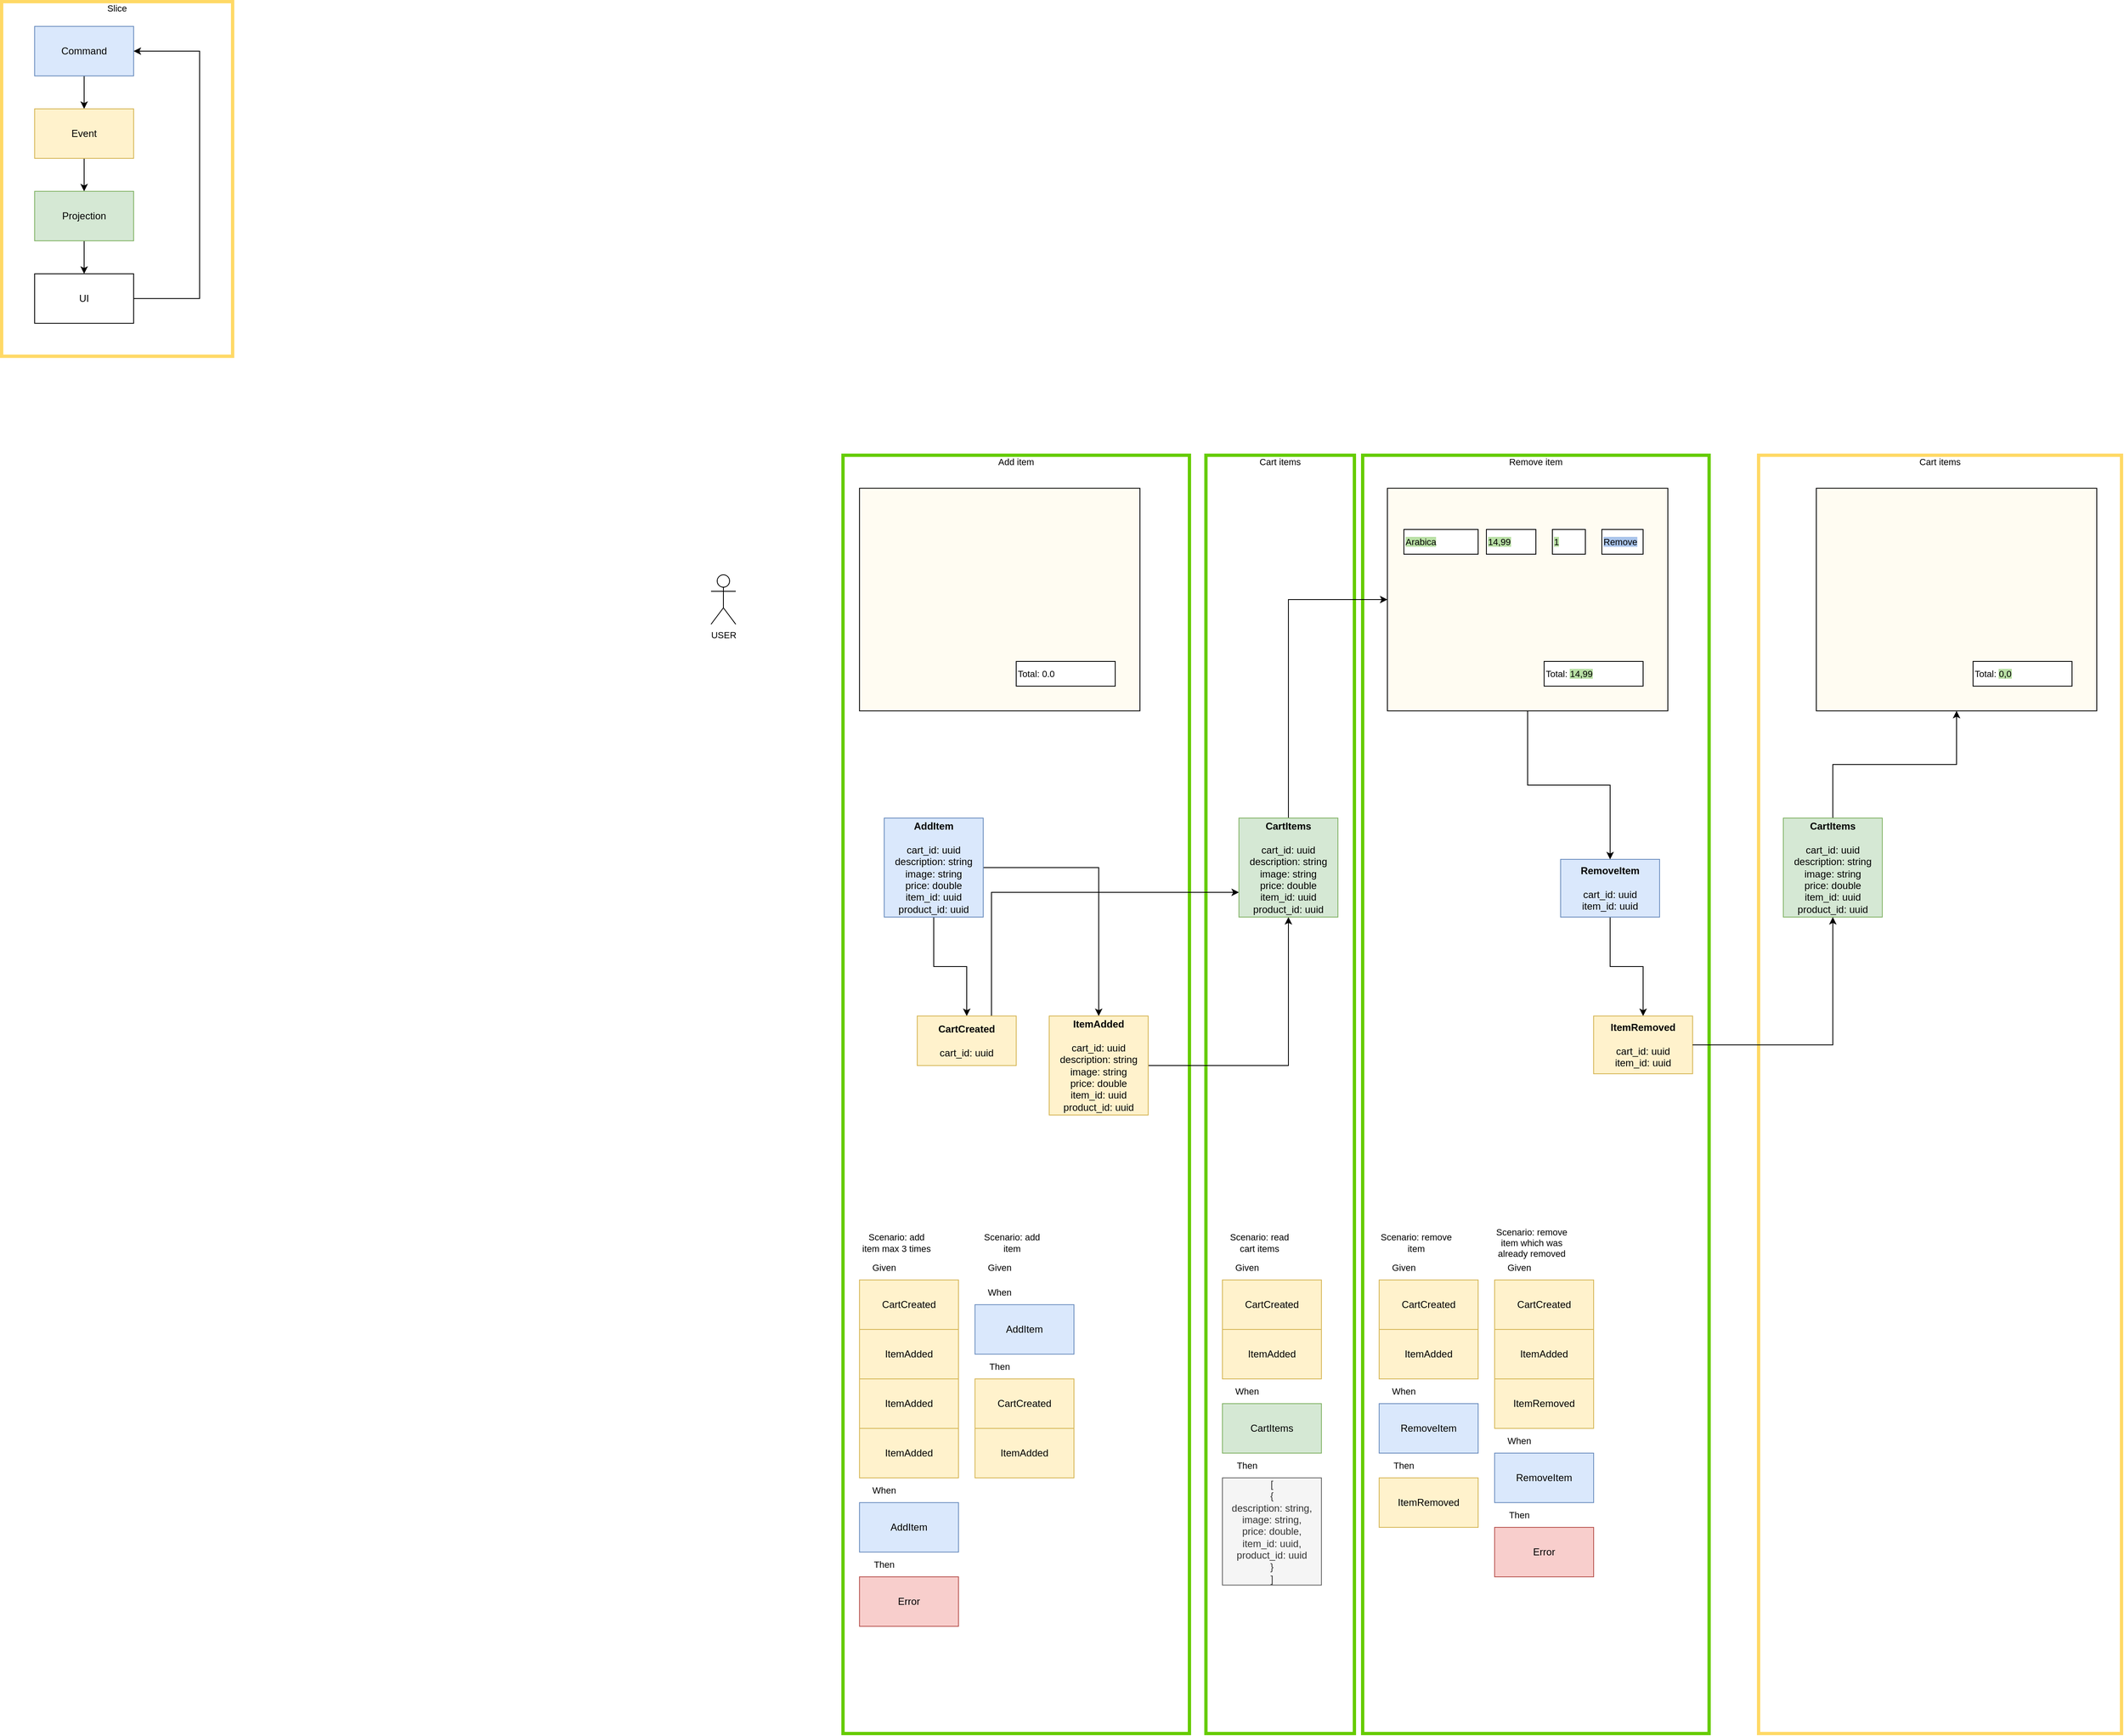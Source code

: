 <mxfile version="26.1.1">
  <diagram name="Sida-1" id="TrfKYCtM4LX_KNFkHv2a">
    <mxGraphModel dx="2280" dy="1651" grid="1" gridSize="10" guides="1" tooltips="1" connect="1" arrows="1" fold="1" page="1" pageScale="1" pageWidth="4681" pageHeight="3300" math="0" shadow="0">
      <root>
        <mxCell id="0" />
        <mxCell id="cvKRPJywNSSaQHl2xb0Q-17" value="Slices" parent="0" />
        <mxCell id="cvKRPJywNSSaQHl2xb0Q-16" value="&lt;span&gt;Slice&lt;/span&gt;" style="rounded=0;whiteSpace=wrap;html=1;fontFamily=Helvetica;fontSize=11;fontColor=default;labelBackgroundColor=none;fillColor=none;strokeWidth=4;strokeColor=#FFD966;labelPosition=center;verticalLabelPosition=top;align=center;verticalAlign=bottom;spacingTop=0;spacingBottom=-17;" vertex="1" parent="cvKRPJywNSSaQHl2xb0Q-17">
          <mxGeometry x="40" y="170" width="280" height="430" as="geometry" />
        </mxCell>
        <mxCell id="cvKRPJywNSSaQHl2xb0Q-18" value="&lt;span&gt;Add item&lt;/span&gt;" style="rounded=0;whiteSpace=wrap;html=1;fontFamily=Helvetica;fontSize=11;fontColor=default;labelBackgroundColor=none;fillColor=none;strokeWidth=4;strokeColor=#66CC00;labelPosition=center;verticalLabelPosition=top;align=center;verticalAlign=bottom;spacingTop=0;spacingBottom=-17;" vertex="1" parent="cvKRPJywNSSaQHl2xb0Q-17">
          <mxGeometry x="1060" y="720" width="420" height="1550" as="geometry" />
        </mxCell>
        <mxCell id="cvKRPJywNSSaQHl2xb0Q-72" value="Remove item" style="rounded=0;whiteSpace=wrap;html=1;fontFamily=Helvetica;fontSize=11;fontColor=default;labelBackgroundColor=none;fillColor=none;strokeWidth=4;strokeColor=#66CC00;labelPosition=center;verticalLabelPosition=top;align=center;verticalAlign=bottom;spacingTop=0;spacingBottom=-17;" vertex="1" parent="cvKRPJywNSSaQHl2xb0Q-17">
          <mxGeometry x="1690" y="720" width="420" height="1550" as="geometry" />
        </mxCell>
        <mxCell id="cvKRPJywNSSaQHl2xb0Q-83" value="Cart items" style="rounded=0;whiteSpace=wrap;html=1;fontFamily=Helvetica;fontSize=11;fontColor=default;labelBackgroundColor=none;fillColor=none;strokeWidth=4;strokeColor=#FFD966;labelPosition=center;verticalLabelPosition=top;align=center;verticalAlign=bottom;spacingTop=0;spacingBottom=-17;" vertex="1" parent="cvKRPJywNSSaQHl2xb0Q-17">
          <mxGeometry x="2170" y="720" width="440" height="1550" as="geometry" />
        </mxCell>
        <mxCell id="cvKRPJywNSSaQHl2xb0Q-104" value="Cart items" style="rounded=0;whiteSpace=wrap;html=1;fontFamily=Helvetica;fontSize=11;fontColor=default;labelBackgroundColor=none;fillColor=none;strokeWidth=4;strokeColor=#66CC00;labelPosition=center;verticalLabelPosition=top;align=center;verticalAlign=bottom;spacingTop=0;spacingBottom=-17;" vertex="1" parent="cvKRPJywNSSaQHl2xb0Q-17">
          <mxGeometry x="1500" y="720" width="180" height="1550" as="geometry" />
        </mxCell>
        <mxCell id="cvKRPJywNSSaQHl2xb0Q-113" value="CartItems" style="rounded=0;whiteSpace=wrap;html=1;fillColor=#d5e8d4;strokeColor=#82b366;" vertex="1" parent="cvKRPJywNSSaQHl2xb0Q-17">
          <mxGeometry x="1520" y="1870" width="120" height="60" as="geometry" />
        </mxCell>
        <mxCell id="cvKRPJywNSSaQHl2xb0Q-24" value="GWT" parent="0" />
        <mxCell id="cvKRPJywNSSaQHl2xb0Q-23" value="&lt;span&gt;Given&lt;/span&gt;" style="text;strokeColor=none;align=center;fillColor=none;html=1;verticalAlign=middle;whiteSpace=wrap;rounded=0;fontFamily=Helvetica;fontSize=11;fontColor=default;labelBackgroundColor=none;" vertex="1" parent="cvKRPJywNSSaQHl2xb0Q-24">
          <mxGeometry x="1080" y="1690" width="60" height="30" as="geometry" />
        </mxCell>
        <mxCell id="cvKRPJywNSSaQHl2xb0Q-19" value="CartCreated" style="rounded=0;whiteSpace=wrap;html=1;fillColor=#fff2cc;strokeColor=#d6b656;" vertex="1" parent="cvKRPJywNSSaQHl2xb0Q-24">
          <mxGeometry x="1080" y="1720" width="120" height="60" as="geometry" />
        </mxCell>
        <mxCell id="cvKRPJywNSSaQHl2xb0Q-20" value="ItemAdded" style="rounded=0;whiteSpace=wrap;html=1;fillColor=#fff2cc;strokeColor=#d6b656;" vertex="1" parent="cvKRPJywNSSaQHl2xb0Q-24">
          <mxGeometry x="1080" y="1780" width="120" height="60" as="geometry" />
        </mxCell>
        <mxCell id="cvKRPJywNSSaQHl2xb0Q-21" value="ItemAdded" style="rounded=0;whiteSpace=wrap;html=1;fillColor=#fff2cc;strokeColor=#d6b656;" vertex="1" parent="cvKRPJywNSSaQHl2xb0Q-24">
          <mxGeometry x="1080" y="1840" width="120" height="60" as="geometry" />
        </mxCell>
        <mxCell id="cvKRPJywNSSaQHl2xb0Q-22" value="ItemAdded" style="rounded=0;whiteSpace=wrap;html=1;fillColor=#fff2cc;strokeColor=#d6b656;" vertex="1" parent="cvKRPJywNSSaQHl2xb0Q-24">
          <mxGeometry x="1080" y="1900" width="120" height="60" as="geometry" />
        </mxCell>
        <mxCell id="cvKRPJywNSSaQHl2xb0Q-25" value="&lt;span&gt;When&lt;/span&gt;" style="text;strokeColor=none;align=center;fillColor=none;html=1;verticalAlign=middle;whiteSpace=wrap;rounded=0;fontFamily=Helvetica;fontSize=11;fontColor=default;labelBackgroundColor=none;" vertex="1" parent="cvKRPJywNSSaQHl2xb0Q-24">
          <mxGeometry x="1080" y="1960" width="60" height="30" as="geometry" />
        </mxCell>
        <mxCell id="cvKRPJywNSSaQHl2xb0Q-26" value="&lt;span&gt;Then&lt;/span&gt;" style="text;strokeColor=none;align=center;fillColor=none;html=1;verticalAlign=middle;whiteSpace=wrap;rounded=0;fontFamily=Helvetica;fontSize=11;fontColor=default;labelBackgroundColor=none;" vertex="1" parent="cvKRPJywNSSaQHl2xb0Q-24">
          <mxGeometry x="1080" y="2050" width="60" height="30" as="geometry" />
        </mxCell>
        <mxCell id="cvKRPJywNSSaQHl2xb0Q-27" value="AddItem" style="rounded=0;whiteSpace=wrap;html=1;fillColor=#dae8fc;strokeColor=#6c8ebf;" vertex="1" parent="cvKRPJywNSSaQHl2xb0Q-24">
          <mxGeometry x="1080" y="1990" width="120" height="60" as="geometry" />
        </mxCell>
        <mxCell id="cvKRPJywNSSaQHl2xb0Q-28" value="Error" style="rounded=0;whiteSpace=wrap;html=1;fillColor=#f8cecc;strokeColor=#b85450;" vertex="1" parent="cvKRPJywNSSaQHl2xb0Q-24">
          <mxGeometry x="1080" y="2080" width="120" height="60" as="geometry" />
        </mxCell>
        <mxCell id="cvKRPJywNSSaQHl2xb0Q-29" value="&lt;span&gt;Given&lt;/span&gt;" style="text;strokeColor=none;align=center;fillColor=none;html=1;verticalAlign=middle;whiteSpace=wrap;rounded=0;fontFamily=Helvetica;fontSize=11;fontColor=default;labelBackgroundColor=none;" vertex="1" parent="cvKRPJywNSSaQHl2xb0Q-24">
          <mxGeometry x="1220" y="1690" width="60" height="30" as="geometry" />
        </mxCell>
        <mxCell id="cvKRPJywNSSaQHl2xb0Q-30" value="CartCreated" style="rounded=0;whiteSpace=wrap;html=1;fillColor=#fff2cc;strokeColor=#d6b656;" vertex="1" parent="cvKRPJywNSSaQHl2xb0Q-24">
          <mxGeometry x="1220" y="1840" width="120" height="60" as="geometry" />
        </mxCell>
        <mxCell id="cvKRPJywNSSaQHl2xb0Q-31" value="ItemAdded" style="rounded=0;whiteSpace=wrap;html=1;fillColor=#fff2cc;strokeColor=#d6b656;" vertex="1" parent="cvKRPJywNSSaQHl2xb0Q-24">
          <mxGeometry x="1220" y="1900" width="120" height="60" as="geometry" />
        </mxCell>
        <mxCell id="cvKRPJywNSSaQHl2xb0Q-34" value="&lt;span&gt;When&lt;/span&gt;" style="text;strokeColor=none;align=center;fillColor=none;html=1;verticalAlign=middle;whiteSpace=wrap;rounded=0;fontFamily=Helvetica;fontSize=11;fontColor=default;labelBackgroundColor=none;" vertex="1" parent="cvKRPJywNSSaQHl2xb0Q-24">
          <mxGeometry x="1220" y="1720" width="60" height="30" as="geometry" />
        </mxCell>
        <mxCell id="cvKRPJywNSSaQHl2xb0Q-35" value="&lt;span&gt;Then&lt;/span&gt;" style="text;strokeColor=none;align=center;fillColor=none;html=1;verticalAlign=middle;whiteSpace=wrap;rounded=0;fontFamily=Helvetica;fontSize=11;fontColor=default;labelBackgroundColor=none;" vertex="1" parent="cvKRPJywNSSaQHl2xb0Q-24">
          <mxGeometry x="1220" y="1810" width="60" height="30" as="geometry" />
        </mxCell>
        <mxCell id="cvKRPJywNSSaQHl2xb0Q-36" value="AddItem" style="rounded=0;whiteSpace=wrap;html=1;fillColor=#dae8fc;strokeColor=#6c8ebf;" vertex="1" parent="cvKRPJywNSSaQHl2xb0Q-24">
          <mxGeometry x="1220" y="1750" width="120" height="60" as="geometry" />
        </mxCell>
        <mxCell id="cvKRPJywNSSaQHl2xb0Q-38" value="Scenario: add item max 3 times" style="text;strokeColor=none;align=center;fillColor=none;html=1;verticalAlign=middle;whiteSpace=wrap;rounded=0;fontFamily=Helvetica;fontSize=11;fontColor=default;labelBackgroundColor=none;" vertex="1" parent="cvKRPJywNSSaQHl2xb0Q-24">
          <mxGeometry x="1080" y="1660" width="90" height="30" as="geometry" />
        </mxCell>
        <mxCell id="cvKRPJywNSSaQHl2xb0Q-39" value="Scenario: add item" style="text;strokeColor=none;align=center;fillColor=none;html=1;verticalAlign=middle;whiteSpace=wrap;rounded=0;fontFamily=Helvetica;fontSize=11;fontColor=default;labelBackgroundColor=none;" vertex="1" parent="cvKRPJywNSSaQHl2xb0Q-24">
          <mxGeometry x="1220" y="1660" width="90" height="30" as="geometry" />
        </mxCell>
        <mxCell id="cvKRPJywNSSaQHl2xb0Q-42" value="" style="group" vertex="1" connectable="0" parent="cvKRPJywNSSaQHl2xb0Q-24">
          <mxGeometry x="1080" y="760" width="340" height="270" as="geometry" />
        </mxCell>
        <mxCell id="cvKRPJywNSSaQHl2xb0Q-40" value="" style="rounded=0;whiteSpace=wrap;html=1;fontFamily=Helvetica;fontSize=11;fontColor=default;labelBackgroundColor=default;fillColor=#FFFCF2;" vertex="1" parent="cvKRPJywNSSaQHl2xb0Q-42">
          <mxGeometry width="340" height="270" as="geometry" />
        </mxCell>
        <mxCell id="cvKRPJywNSSaQHl2xb0Q-41" value="Total: 0.0" style="rounded=0;whiteSpace=wrap;html=1;fontFamily=Helvetica;fontSize=11;fontColor=default;labelBackgroundColor=default;align=left;" vertex="1" parent="cvKRPJywNSSaQHl2xb0Q-42">
          <mxGeometry x="190" y="210" width="120" height="30" as="geometry" />
        </mxCell>
        <mxCell id="cvKRPJywNSSaQHl2xb0Q-43" value="USER" style="shape=umlActor;verticalLabelPosition=bottom;verticalAlign=top;html=1;outlineConnect=0;fontFamily=Helvetica;fontSize=11;fontColor=default;labelBackgroundColor=default;" vertex="1" parent="cvKRPJywNSSaQHl2xb0Q-24">
          <mxGeometry x="900" y="865" width="30" height="60" as="geometry" />
        </mxCell>
        <mxCell id="cvKRPJywNSSaQHl2xb0Q-48" style="edgeStyle=orthogonalEdgeStyle;shape=connector;curved=0;rounded=0;orthogonalLoop=1;jettySize=auto;html=1;strokeColor=default;align=center;verticalAlign=middle;fontFamily=Helvetica;fontSize=11;fontColor=default;labelBackgroundColor=default;endArrow=classic;" edge="1" parent="cvKRPJywNSSaQHl2xb0Q-24" source="cvKRPJywNSSaQHl2xb0Q-13" target="cvKRPJywNSSaQHl2xb0Q-47">
          <mxGeometry relative="1" as="geometry" />
        </mxCell>
        <mxCell id="cvKRPJywNSSaQHl2xb0Q-49" style="edgeStyle=orthogonalEdgeStyle;shape=connector;curved=0;rounded=0;orthogonalLoop=1;jettySize=auto;html=1;entryX=0;entryY=0.75;entryDx=0;entryDy=0;strokeColor=default;align=center;verticalAlign=middle;fontFamily=Helvetica;fontSize=11;fontColor=default;labelBackgroundColor=default;endArrow=classic;exitX=0.75;exitY=0;exitDx=0;exitDy=0;" edge="1" parent="cvKRPJywNSSaQHl2xb0Q-24" source="cvKRPJywNSSaQHl2xb0Q-12" target="cvKRPJywNSSaQHl2xb0Q-47">
          <mxGeometry relative="1" as="geometry" />
        </mxCell>
        <mxCell id="cvKRPJywNSSaQHl2xb0Q-84" value="&lt;span&gt;Given&lt;/span&gt;" style="text;strokeColor=none;align=center;fillColor=none;html=1;verticalAlign=middle;whiteSpace=wrap;rounded=0;fontFamily=Helvetica;fontSize=11;fontColor=default;labelBackgroundColor=none;" vertex="1" parent="cvKRPJywNSSaQHl2xb0Q-24">
          <mxGeometry x="1710" y="1690" width="60" height="30" as="geometry" />
        </mxCell>
        <mxCell id="cvKRPJywNSSaQHl2xb0Q-85" value="CartCreated" style="rounded=0;whiteSpace=wrap;html=1;fillColor=#fff2cc;strokeColor=#d6b656;" vertex="1" parent="cvKRPJywNSSaQHl2xb0Q-24">
          <mxGeometry x="1710" y="1720" width="120" height="60" as="geometry" />
        </mxCell>
        <mxCell id="cvKRPJywNSSaQHl2xb0Q-86" value="ItemAdded" style="rounded=0;whiteSpace=wrap;html=1;fillColor=#fff2cc;strokeColor=#d6b656;" vertex="1" parent="cvKRPJywNSSaQHl2xb0Q-24">
          <mxGeometry x="1710" y="1780" width="120" height="60" as="geometry" />
        </mxCell>
        <mxCell id="cvKRPJywNSSaQHl2xb0Q-89" value="&lt;span&gt;When&lt;/span&gt;" style="text;strokeColor=none;align=center;fillColor=none;html=1;verticalAlign=middle;whiteSpace=wrap;rounded=0;fontFamily=Helvetica;fontSize=11;fontColor=default;labelBackgroundColor=none;" vertex="1" parent="cvKRPJywNSSaQHl2xb0Q-24">
          <mxGeometry x="1710" y="1840" width="60" height="30" as="geometry" />
        </mxCell>
        <mxCell id="cvKRPJywNSSaQHl2xb0Q-90" value="&lt;span&gt;Then&lt;/span&gt;" style="text;strokeColor=none;align=center;fillColor=none;html=1;verticalAlign=middle;whiteSpace=wrap;rounded=0;fontFamily=Helvetica;fontSize=11;fontColor=default;labelBackgroundColor=none;" vertex="1" parent="cvKRPJywNSSaQHl2xb0Q-24">
          <mxGeometry x="1710" y="1930" width="60" height="30" as="geometry" />
        </mxCell>
        <mxCell id="cvKRPJywNSSaQHl2xb0Q-91" value="RemoveItem" style="rounded=0;whiteSpace=wrap;html=1;fillColor=#dae8fc;strokeColor=#6c8ebf;" vertex="1" parent="cvKRPJywNSSaQHl2xb0Q-24">
          <mxGeometry x="1710" y="1870" width="120" height="60" as="geometry" />
        </mxCell>
        <mxCell id="cvKRPJywNSSaQHl2xb0Q-93" value="Scenario: remove item" style="text;strokeColor=none;align=center;fillColor=none;html=1;verticalAlign=middle;whiteSpace=wrap;rounded=0;fontFamily=Helvetica;fontSize=11;fontColor=default;labelBackgroundColor=none;" vertex="1" parent="cvKRPJywNSSaQHl2xb0Q-24">
          <mxGeometry x="1710" y="1660" width="90" height="30" as="geometry" />
        </mxCell>
        <mxCell id="cvKRPJywNSSaQHl2xb0Q-94" value="ItemRemoved" style="rounded=0;whiteSpace=wrap;html=1;fillColor=#fff2cc;strokeColor=#d6b656;" vertex="1" parent="cvKRPJywNSSaQHl2xb0Q-24">
          <mxGeometry x="1710" y="1960" width="120" height="60" as="geometry" />
        </mxCell>
        <mxCell id="cvKRPJywNSSaQHl2xb0Q-95" value="&lt;span&gt;Given&lt;/span&gt;" style="text;strokeColor=none;align=center;fillColor=none;html=1;verticalAlign=middle;whiteSpace=wrap;rounded=0;fontFamily=Helvetica;fontSize=11;fontColor=default;labelBackgroundColor=none;" vertex="1" parent="cvKRPJywNSSaQHl2xb0Q-24">
          <mxGeometry x="1850" y="1690" width="60" height="30" as="geometry" />
        </mxCell>
        <mxCell id="cvKRPJywNSSaQHl2xb0Q-96" value="CartCreated" style="rounded=0;whiteSpace=wrap;html=1;fillColor=#fff2cc;strokeColor=#d6b656;" vertex="1" parent="cvKRPJywNSSaQHl2xb0Q-24">
          <mxGeometry x="1850" y="1720" width="120" height="60" as="geometry" />
        </mxCell>
        <mxCell id="cvKRPJywNSSaQHl2xb0Q-97" value="ItemAdded" style="rounded=0;whiteSpace=wrap;html=1;fillColor=#fff2cc;strokeColor=#d6b656;" vertex="1" parent="cvKRPJywNSSaQHl2xb0Q-24">
          <mxGeometry x="1850" y="1780" width="120" height="60" as="geometry" />
        </mxCell>
        <mxCell id="cvKRPJywNSSaQHl2xb0Q-98" value="&lt;span&gt;When&lt;/span&gt;" style="text;strokeColor=none;align=center;fillColor=none;html=1;verticalAlign=middle;whiteSpace=wrap;rounded=0;fontFamily=Helvetica;fontSize=11;fontColor=default;labelBackgroundColor=none;" vertex="1" parent="cvKRPJywNSSaQHl2xb0Q-24">
          <mxGeometry x="1850" y="1900" width="60" height="30" as="geometry" />
        </mxCell>
        <mxCell id="cvKRPJywNSSaQHl2xb0Q-99" value="&lt;span&gt;Then&lt;/span&gt;" style="text;strokeColor=none;align=center;fillColor=none;html=1;verticalAlign=middle;whiteSpace=wrap;rounded=0;fontFamily=Helvetica;fontSize=11;fontColor=default;labelBackgroundColor=none;" vertex="1" parent="cvKRPJywNSSaQHl2xb0Q-24">
          <mxGeometry x="1850" y="1990" width="60" height="30" as="geometry" />
        </mxCell>
        <mxCell id="cvKRPJywNSSaQHl2xb0Q-100" value="RemoveItem" style="rounded=0;whiteSpace=wrap;html=1;fillColor=#dae8fc;strokeColor=#6c8ebf;" vertex="1" parent="cvKRPJywNSSaQHl2xb0Q-24">
          <mxGeometry x="1850" y="1930" width="120" height="60" as="geometry" />
        </mxCell>
        <mxCell id="cvKRPJywNSSaQHl2xb0Q-101" value="Scenario: remove item which was already removed" style="text;strokeColor=none;align=center;fillColor=none;html=1;verticalAlign=middle;whiteSpace=wrap;rounded=0;fontFamily=Helvetica;fontSize=11;fontColor=default;labelBackgroundColor=none;" vertex="1" parent="cvKRPJywNSSaQHl2xb0Q-24">
          <mxGeometry x="1850" y="1660" width="90" height="30" as="geometry" />
        </mxCell>
        <mxCell id="cvKRPJywNSSaQHl2xb0Q-102" value="ItemRemoved" style="rounded=0;whiteSpace=wrap;html=1;fillColor=#fff2cc;strokeColor=#d6b656;" vertex="1" parent="cvKRPJywNSSaQHl2xb0Q-24">
          <mxGeometry x="1850" y="1840" width="120" height="60" as="geometry" />
        </mxCell>
        <mxCell id="cvKRPJywNSSaQHl2xb0Q-103" value="Error" style="rounded=0;whiteSpace=wrap;html=1;fillColor=#f8cecc;strokeColor=#b85450;" vertex="1" parent="cvKRPJywNSSaQHl2xb0Q-24">
          <mxGeometry x="1850" y="2020" width="120" height="60" as="geometry" />
        </mxCell>
        <mxCell id="cvKRPJywNSSaQHl2xb0Q-105" value="&lt;span&gt;Given&lt;/span&gt;" style="text;strokeColor=none;align=center;fillColor=none;html=1;verticalAlign=middle;whiteSpace=wrap;rounded=0;fontFamily=Helvetica;fontSize=11;fontColor=default;labelBackgroundColor=none;" vertex="1" parent="cvKRPJywNSSaQHl2xb0Q-24">
          <mxGeometry x="1520" y="1690" width="60" height="30" as="geometry" />
        </mxCell>
        <mxCell id="cvKRPJywNSSaQHl2xb0Q-106" value="CartCreated" style="rounded=0;whiteSpace=wrap;html=1;fillColor=#fff2cc;strokeColor=#d6b656;" vertex="1" parent="cvKRPJywNSSaQHl2xb0Q-24">
          <mxGeometry x="1520" y="1720" width="120" height="60" as="geometry" />
        </mxCell>
        <mxCell id="cvKRPJywNSSaQHl2xb0Q-107" value="ItemAdded" style="rounded=0;whiteSpace=wrap;html=1;fillColor=#fff2cc;strokeColor=#d6b656;" vertex="1" parent="cvKRPJywNSSaQHl2xb0Q-24">
          <mxGeometry x="1520" y="1780" width="120" height="60" as="geometry" />
        </mxCell>
        <mxCell id="cvKRPJywNSSaQHl2xb0Q-108" value="&lt;span&gt;When&lt;/span&gt;" style="text;strokeColor=none;align=center;fillColor=none;html=1;verticalAlign=middle;whiteSpace=wrap;rounded=0;fontFamily=Helvetica;fontSize=11;fontColor=default;labelBackgroundColor=none;" vertex="1" parent="cvKRPJywNSSaQHl2xb0Q-24">
          <mxGeometry x="1520" y="1840" width="60" height="30" as="geometry" />
        </mxCell>
        <mxCell id="cvKRPJywNSSaQHl2xb0Q-109" value="&lt;span&gt;Then&lt;/span&gt;" style="text;strokeColor=none;align=center;fillColor=none;html=1;verticalAlign=middle;whiteSpace=wrap;rounded=0;fontFamily=Helvetica;fontSize=11;fontColor=default;labelBackgroundColor=none;" vertex="1" parent="cvKRPJywNSSaQHl2xb0Q-24">
          <mxGeometry x="1520" y="1930" width="60" height="30" as="geometry" />
        </mxCell>
        <mxCell id="cvKRPJywNSSaQHl2xb0Q-111" value="Scenario: read cart items" style="text;strokeColor=none;align=center;fillColor=none;html=1;verticalAlign=middle;whiteSpace=wrap;rounded=0;fontFamily=Helvetica;fontSize=11;fontColor=default;labelBackgroundColor=none;" vertex="1" parent="cvKRPJywNSSaQHl2xb0Q-24">
          <mxGeometry x="1520" y="1660" width="90" height="30" as="geometry" />
        </mxCell>
        <mxCell id="cvKRPJywNSSaQHl2xb0Q-112" value="[&lt;div&gt;{&lt;div&gt;description: string,&lt;/div&gt;&lt;div&gt;image: string,&lt;/div&gt;&lt;div&gt;price: double,&lt;/div&gt;&lt;div&gt;item_id: uuid,&lt;/div&gt;&lt;div&gt;product_id: uuid&lt;/div&gt;&lt;div&gt;}&lt;/div&gt;&lt;/div&gt;&lt;div&gt;]&lt;/div&gt;" style="rounded=0;whiteSpace=wrap;html=1;fillColor=#f5f5f5;strokeColor=#666666;fontColor=#333333;" vertex="1" parent="cvKRPJywNSSaQHl2xb0Q-24">
          <mxGeometry x="1520" y="1960" width="120" height="130" as="geometry" />
        </mxCell>
        <mxCell id="1" parent="0" />
        <mxCell id="cvKRPJywNSSaQHl2xb0Q-5" style="edgeStyle=orthogonalEdgeStyle;rounded=0;orthogonalLoop=1;jettySize=auto;html=1;" edge="1" parent="1" source="cvKRPJywNSSaQHl2xb0Q-1" target="cvKRPJywNSSaQHl2xb0Q-2">
          <mxGeometry relative="1" as="geometry" />
        </mxCell>
        <mxCell id="cvKRPJywNSSaQHl2xb0Q-1" value="Command" style="rounded=0;whiteSpace=wrap;html=1;fillColor=#dae8fc;strokeColor=#6c8ebf;" vertex="1" parent="1">
          <mxGeometry x="80" y="200" width="120" height="60" as="geometry" />
        </mxCell>
        <mxCell id="cvKRPJywNSSaQHl2xb0Q-7" style="edgeStyle=orthogonalEdgeStyle;rounded=0;orthogonalLoop=1;jettySize=auto;html=1;" edge="1" parent="1" source="cvKRPJywNSSaQHl2xb0Q-2" target="cvKRPJywNSSaQHl2xb0Q-3">
          <mxGeometry relative="1" as="geometry" />
        </mxCell>
        <mxCell id="cvKRPJywNSSaQHl2xb0Q-2" value="Event" style="rounded=0;whiteSpace=wrap;html=1;fillColor=#fff2cc;strokeColor=#d6b656;" vertex="1" parent="1">
          <mxGeometry x="80" y="300" width="120" height="60" as="geometry" />
        </mxCell>
        <mxCell id="cvKRPJywNSSaQHl2xb0Q-8" style="edgeStyle=orthogonalEdgeStyle;rounded=0;orthogonalLoop=1;jettySize=auto;html=1;" edge="1" parent="1" source="cvKRPJywNSSaQHl2xb0Q-3" target="cvKRPJywNSSaQHl2xb0Q-4">
          <mxGeometry relative="1" as="geometry" />
        </mxCell>
        <mxCell id="cvKRPJywNSSaQHl2xb0Q-3" value="Projection" style="rounded=0;whiteSpace=wrap;html=1;fillColor=#d5e8d4;strokeColor=#82b366;" vertex="1" parent="1">
          <mxGeometry x="80" y="400" width="120" height="60" as="geometry" />
        </mxCell>
        <mxCell id="cvKRPJywNSSaQHl2xb0Q-9" style="edgeStyle=orthogonalEdgeStyle;rounded=0;orthogonalLoop=1;jettySize=auto;html=1;curved=0;" edge="1" parent="1" source="cvKRPJywNSSaQHl2xb0Q-4" target="cvKRPJywNSSaQHl2xb0Q-1">
          <mxGeometry relative="1" as="geometry">
            <Array as="points">
              <mxPoint x="280" y="530" />
              <mxPoint x="280" y="230" />
            </Array>
          </mxGeometry>
        </mxCell>
        <mxCell id="cvKRPJywNSSaQHl2xb0Q-4" value="UI" style="rounded=0;whiteSpace=wrap;html=1;" vertex="1" parent="1">
          <mxGeometry x="80" y="500" width="120" height="60" as="geometry" />
        </mxCell>
        <mxCell id="cvKRPJywNSSaQHl2xb0Q-14" style="edgeStyle=orthogonalEdgeStyle;shape=connector;curved=0;rounded=0;orthogonalLoop=1;jettySize=auto;html=1;strokeColor=default;align=center;verticalAlign=middle;fontFamily=Helvetica;fontSize=11;fontColor=default;labelBackgroundColor=default;endArrow=classic;" edge="1" parent="1" source="cvKRPJywNSSaQHl2xb0Q-11" target="cvKRPJywNSSaQHl2xb0Q-12">
          <mxGeometry relative="1" as="geometry" />
        </mxCell>
        <mxCell id="cvKRPJywNSSaQHl2xb0Q-15" style="edgeStyle=orthogonalEdgeStyle;shape=connector;curved=0;rounded=0;orthogonalLoop=1;jettySize=auto;html=1;strokeColor=default;align=center;verticalAlign=middle;fontFamily=Helvetica;fontSize=11;fontColor=default;labelBackgroundColor=default;endArrow=classic;" edge="1" parent="1" source="cvKRPJywNSSaQHl2xb0Q-11" target="cvKRPJywNSSaQHl2xb0Q-13">
          <mxGeometry relative="1" as="geometry" />
        </mxCell>
        <mxCell id="cvKRPJywNSSaQHl2xb0Q-11" value="&lt;b&gt;AddItem&lt;/b&gt;&lt;div&gt;&lt;br&gt;&lt;/div&gt;&lt;div&gt;cart_id: uuid&lt;/div&gt;&lt;div&gt;description: string&lt;/div&gt;&lt;div&gt;image: string&lt;/div&gt;&lt;div&gt;price: double&lt;/div&gt;&lt;div&gt;item_id: uuid&lt;/div&gt;&lt;div&gt;product_id: uuid&lt;/div&gt;" style="rounded=0;whiteSpace=wrap;html=1;fillColor=#dae8fc;strokeColor=#6c8ebf;" vertex="1" parent="1">
          <mxGeometry x="1110" y="1160" width="120" height="120" as="geometry" />
        </mxCell>
        <mxCell id="cvKRPJywNSSaQHl2xb0Q-12" value="&lt;b&gt;CartCreated&lt;/b&gt;&lt;div&gt;&lt;b&gt;&lt;br&gt;&lt;/b&gt;&lt;/div&gt;&lt;div&gt;cart_id: uuid&lt;/div&gt;" style="rounded=0;whiteSpace=wrap;html=1;fillColor=#fff2cc;strokeColor=#d6b656;" vertex="1" parent="1">
          <mxGeometry x="1150" y="1400" width="120" height="60" as="geometry" />
        </mxCell>
        <mxCell id="cvKRPJywNSSaQHl2xb0Q-13" value="&lt;b&gt;ItemAdded&lt;/b&gt;&lt;div&gt;&lt;b&gt;&lt;br&gt;&lt;/b&gt;&lt;/div&gt;&lt;div&gt;cart_id: uuid&lt;/div&gt;&lt;div&gt;description: string&lt;/div&gt;&lt;div&gt;image: string&lt;/div&gt;&lt;div&gt;price: double&lt;/div&gt;&lt;div&gt;item_id: uuid&lt;/div&gt;&lt;div&gt;product_id: uuid&lt;/div&gt;" style="rounded=0;whiteSpace=wrap;html=1;fillColor=#fff2cc;strokeColor=#d6b656;" vertex="1" parent="1">
          <mxGeometry x="1310" y="1400" width="120" height="120" as="geometry" />
        </mxCell>
        <mxCell id="cvKRPJywNSSaQHl2xb0Q-59" style="edgeStyle=orthogonalEdgeStyle;shape=connector;curved=0;rounded=0;orthogonalLoop=1;jettySize=auto;html=1;strokeColor=default;align=center;verticalAlign=middle;fontFamily=Helvetica;fontSize=11;fontColor=default;labelBackgroundColor=default;endArrow=classic;entryX=0;entryY=0.5;entryDx=0;entryDy=0;exitX=0.5;exitY=0;exitDx=0;exitDy=0;" edge="1" parent="1" source="cvKRPJywNSSaQHl2xb0Q-47" target="cvKRPJywNSSaQHl2xb0Q-51">
          <mxGeometry relative="1" as="geometry" />
        </mxCell>
        <mxCell id="cvKRPJywNSSaQHl2xb0Q-47" value="&lt;b&gt;CartItems&lt;/b&gt;&lt;div&gt;&lt;b&gt;&lt;br&gt;&lt;/b&gt;&lt;/div&gt;&lt;div&gt;cart_id: uuid&lt;/div&gt;&lt;div&gt;description: string&lt;/div&gt;&lt;div&gt;image: string&lt;/div&gt;&lt;div&gt;price: double&lt;/div&gt;&lt;div&gt;item_id: uuid&lt;/div&gt;&lt;div&gt;product_id: uuid&lt;/div&gt;" style="rounded=0;whiteSpace=wrap;html=1;fillColor=#d5e8d4;strokeColor=#82b366;" vertex="1" parent="1">
          <mxGeometry x="1540" y="1160" width="120" height="120" as="geometry" />
        </mxCell>
        <mxCell id="cvKRPJywNSSaQHl2xb0Q-50" value="" style="group" vertex="1" connectable="0" parent="1">
          <mxGeometry x="1720" y="760" width="340" height="270" as="geometry" />
        </mxCell>
        <mxCell id="cvKRPJywNSSaQHl2xb0Q-51" value="" style="rounded=0;whiteSpace=wrap;html=1;fontFamily=Helvetica;fontSize=11;fontColor=default;labelBackgroundColor=default;fillColor=#FFFCF2;" vertex="1" parent="cvKRPJywNSSaQHl2xb0Q-50">
          <mxGeometry width="340" height="270" as="geometry" />
        </mxCell>
        <mxCell id="cvKRPJywNSSaQHl2xb0Q-52" value="Total: &lt;span style=&quot;background-color: rgb(185, 224, 165);&quot;&gt;14,99&lt;/span&gt;" style="rounded=0;whiteSpace=wrap;html=1;fontFamily=Helvetica;fontSize=11;fontColor=default;labelBackgroundColor=default;align=left;" vertex="1" parent="cvKRPJywNSSaQHl2xb0Q-50">
          <mxGeometry x="190" y="210" width="120" height="30" as="geometry" />
        </mxCell>
        <mxCell id="cvKRPJywNSSaQHl2xb0Q-54" value="&lt;span style=&quot;background-color: rgb(185, 224, 165);&quot;&gt;Arabica&lt;/span&gt;" style="rounded=0;whiteSpace=wrap;html=1;fontFamily=Helvetica;fontSize=11;fontColor=default;labelBackgroundColor=default;align=left;" vertex="1" parent="cvKRPJywNSSaQHl2xb0Q-50">
          <mxGeometry x="20" y="50" width="90" height="30" as="geometry" />
        </mxCell>
        <mxCell id="cvKRPJywNSSaQHl2xb0Q-55" value="&lt;span style=&quot;background-color: rgb(185, 224, 165);&quot;&gt;14,99&lt;/span&gt;" style="rounded=0;whiteSpace=wrap;html=1;fontFamily=Helvetica;fontSize=11;fontColor=default;labelBackgroundColor=default;align=left;" vertex="1" parent="cvKRPJywNSSaQHl2xb0Q-50">
          <mxGeometry x="120" y="50" width="60" height="30" as="geometry" />
        </mxCell>
        <mxCell id="cvKRPJywNSSaQHl2xb0Q-56" value="&lt;span style=&quot;background-color: rgb(185, 224, 165);&quot;&gt;1&lt;/span&gt;" style="rounded=0;whiteSpace=wrap;html=1;fontFamily=Helvetica;fontSize=11;fontColor=default;labelBackgroundColor=default;align=left;" vertex="1" parent="cvKRPJywNSSaQHl2xb0Q-50">
          <mxGeometry x="200" y="50" width="40" height="30" as="geometry" />
        </mxCell>
        <mxCell id="cvKRPJywNSSaQHl2xb0Q-57" value="&lt;span style=&quot;background-color: rgb(169, 196, 235);&quot;&gt;Remove&lt;/span&gt;" style="rounded=0;whiteSpace=wrap;html=1;fontFamily=Helvetica;fontSize=11;fontColor=default;labelBackgroundColor=default;align=left;" vertex="1" parent="cvKRPJywNSSaQHl2xb0Q-50">
          <mxGeometry x="260" y="50" width="50" height="30" as="geometry" />
        </mxCell>
        <mxCell id="cvKRPJywNSSaQHl2xb0Q-71" style="edgeStyle=orthogonalEdgeStyle;shape=connector;curved=0;rounded=0;orthogonalLoop=1;jettySize=auto;html=1;strokeColor=default;align=center;verticalAlign=middle;fontFamily=Helvetica;fontSize=11;fontColor=default;labelBackgroundColor=default;endArrow=classic;" edge="1" parent="1" source="cvKRPJywNSSaQHl2xb0Q-67" target="cvKRPJywNSSaQHl2xb0Q-69">
          <mxGeometry relative="1" as="geometry" />
        </mxCell>
        <mxCell id="cvKRPJywNSSaQHl2xb0Q-67" value="&lt;b&gt;RemoveItem&lt;/b&gt;&lt;br&gt;&lt;div&gt;&lt;br&gt;&lt;/div&gt;&lt;div&gt;cart_id: uuid&lt;/div&gt;&lt;div&gt;item_id: uuid&lt;/div&gt;" style="rounded=0;whiteSpace=wrap;html=1;fillColor=#dae8fc;strokeColor=#6c8ebf;" vertex="1" parent="1">
          <mxGeometry x="1930" y="1210" width="120" height="70" as="geometry" />
        </mxCell>
        <mxCell id="cvKRPJywNSSaQHl2xb0Q-68" style="edgeStyle=orthogonalEdgeStyle;shape=connector;curved=0;rounded=0;orthogonalLoop=1;jettySize=auto;html=1;strokeColor=default;align=center;verticalAlign=middle;fontFamily=Helvetica;fontSize=11;fontColor=default;labelBackgroundColor=default;endArrow=classic;" edge="1" parent="1" source="cvKRPJywNSSaQHl2xb0Q-51" target="cvKRPJywNSSaQHl2xb0Q-67">
          <mxGeometry relative="1" as="geometry" />
        </mxCell>
        <mxCell id="cvKRPJywNSSaQHl2xb0Q-69" value="&lt;b&gt;ItemRemoved&lt;/b&gt;&lt;div&gt;&lt;b&gt;&lt;br&gt;&lt;/b&gt;&lt;/div&gt;&lt;div&gt;cart_id: uuid&lt;/div&gt;&lt;div&gt;item_id: uuid&lt;/div&gt;" style="rounded=0;whiteSpace=wrap;html=1;fillColor=#fff2cc;strokeColor=#d6b656;" vertex="1" parent="1">
          <mxGeometry x="1970" y="1400" width="120" height="70" as="geometry" />
        </mxCell>
        <mxCell id="cvKRPJywNSSaQHl2xb0Q-82" style="edgeStyle=orthogonalEdgeStyle;shape=connector;curved=0;rounded=0;orthogonalLoop=1;jettySize=auto;html=1;strokeColor=default;align=center;verticalAlign=middle;fontFamily=Helvetica;fontSize=11;fontColor=default;labelBackgroundColor=default;endArrow=classic;" edge="1" parent="1" source="cvKRPJywNSSaQHl2xb0Q-73" target="cvKRPJywNSSaQHl2xb0Q-76">
          <mxGeometry relative="1" as="geometry" />
        </mxCell>
        <mxCell id="cvKRPJywNSSaQHl2xb0Q-73" value="&lt;b&gt;CartItems&lt;/b&gt;&lt;div&gt;&lt;b&gt;&lt;br&gt;&lt;/b&gt;&lt;/div&gt;&lt;div&gt;cart_id: uuid&lt;/div&gt;&lt;div&gt;description: string&lt;/div&gt;&lt;div&gt;image: string&lt;/div&gt;&lt;div&gt;price: double&lt;/div&gt;&lt;div&gt;item_id: uuid&lt;/div&gt;&lt;div&gt;product_id: uuid&lt;/div&gt;" style="rounded=0;whiteSpace=wrap;html=1;fillColor=#d5e8d4;strokeColor=#82b366;" vertex="1" parent="1">
          <mxGeometry x="2200" y="1160" width="120" height="120" as="geometry" />
        </mxCell>
        <mxCell id="cvKRPJywNSSaQHl2xb0Q-75" value="" style="group;fillColor=none;" vertex="1" connectable="0" parent="1">
          <mxGeometry x="2240" y="760" width="340" height="270" as="geometry" />
        </mxCell>
        <mxCell id="cvKRPJywNSSaQHl2xb0Q-76" value="" style="rounded=0;whiteSpace=wrap;html=1;fontFamily=Helvetica;fontSize=11;fontColor=default;labelBackgroundColor=default;fillColor=#FFFCF2;" vertex="1" parent="cvKRPJywNSSaQHl2xb0Q-75">
          <mxGeometry width="340" height="270" as="geometry" />
        </mxCell>
        <mxCell id="cvKRPJywNSSaQHl2xb0Q-77" value="Total: &lt;span style=&quot;background-color: rgb(185, 224, 165);&quot;&gt;0,0&lt;/span&gt;" style="rounded=0;whiteSpace=wrap;html=1;fontFamily=Helvetica;fontSize=11;fontColor=default;labelBackgroundColor=default;align=left;" vertex="1" parent="cvKRPJywNSSaQHl2xb0Q-75">
          <mxGeometry x="190" y="210" width="120" height="30" as="geometry" />
        </mxCell>
        <mxCell id="cvKRPJywNSSaQHl2xb0Q-74" style="edgeStyle=orthogonalEdgeStyle;shape=connector;curved=0;rounded=0;orthogonalLoop=1;jettySize=auto;html=1;strokeColor=default;align=center;verticalAlign=middle;fontFamily=Helvetica;fontSize=11;fontColor=default;labelBackgroundColor=default;endArrow=classic;" edge="1" parent="1" source="cvKRPJywNSSaQHl2xb0Q-69" target="cvKRPJywNSSaQHl2xb0Q-73">
          <mxGeometry relative="1" as="geometry" />
        </mxCell>
      </root>
    </mxGraphModel>
  </diagram>
</mxfile>
